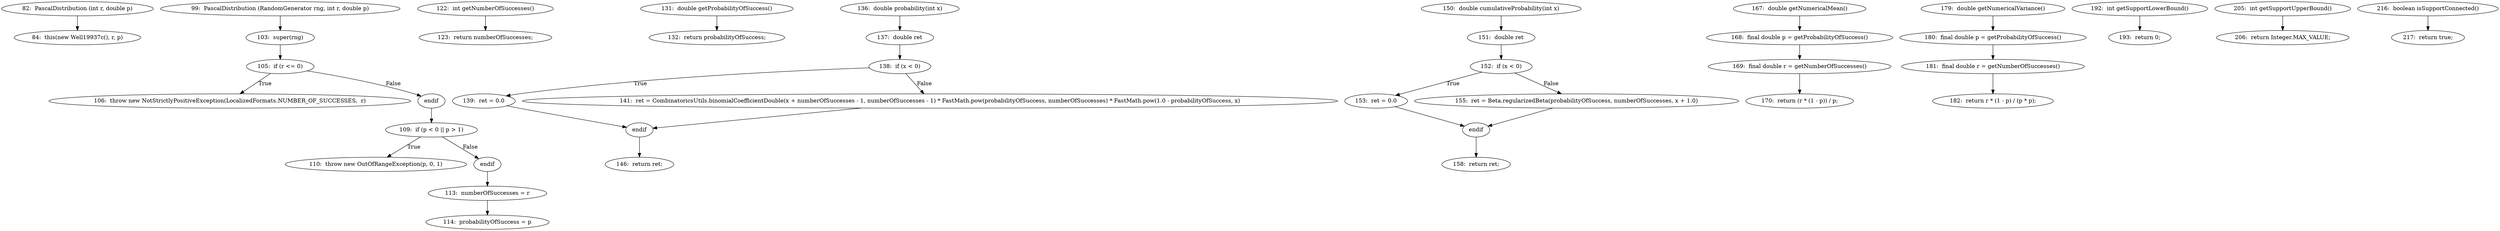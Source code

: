 digraph PascalDistribution_CFG {
  // graph-vertices
  v1  [label="82:  PascalDistribution (int r, double p)"];
  v2  [label="84:  this(new Well19937c(), r, p)"];
  v3  [label="99:  PascalDistribution (RandomGenerator rng, int r, double p)"];
  v4  [label="103:  super(rng)"];
  v5  [label="105:  if (r <= 0)"];
  v6  [label="106:  throw new NotStrictlyPositiveException(LocalizedFormats.NUMBER_OF_SUCCESSES,  r)"];
  v7  [label="endif"];
  v8  [label="109:  if (p < 0 || p > 1)"];
  v9  [label="110:  throw new OutOfRangeException(p, 0, 1)"];
  v10  [label="endif"];
  v11  [label="113:  numberOfSuccesses = r"];
  v12  [label="114:  probabilityOfSuccess = p"];
  v13  [label="122:  int getNumberOfSuccesses()"];
  v14  [label="123:  return numberOfSuccesses;"];
  v15  [label="131:  double getProbabilityOfSuccess()"];
  v16  [label="132:  return probabilityOfSuccess;"];
  v17  [label="136:  double probability(int x)"];
  v18  [label="137:  double ret"];
  v19  [label="138:  if (x < 0)"];
  v20  [label="139:  ret = 0.0"];
  v21  [label="endif"];
  v22  [label="141:  ret = CombinatoricsUtils.binomialCoefficientDouble(x + numberOfSuccesses - 1, numberOfSuccesses - 1) * FastMath.pow(probabilityOfSuccess, numberOfSuccesses) * FastMath.pow(1.0 - probabilityOfSuccess, x)"];
  v23  [label="146:  return ret;"];
  v24  [label="150:  double cumulativeProbability(int x)"];
  v25  [label="151:  double ret"];
  v26  [label="152:  if (x < 0)"];
  v27  [label="153:  ret = 0.0"];
  v28  [label="endif"];
  v29  [label="155:  ret = Beta.regularizedBeta(probabilityOfSuccess, numberOfSuccesses, x + 1.0)"];
  v30  [label="158:  return ret;"];
  v31  [label="167:  double getNumericalMean()"];
  v32  [label="168:  final double p = getProbabilityOfSuccess()"];
  v33  [label="169:  final double r = getNumberOfSuccesses()"];
  v34  [label="170:  return (r * (1 - p)) / p;"];
  v35  [label="179:  double getNumericalVariance()"];
  v36  [label="180:  final double p = getProbabilityOfSuccess()"];
  v37  [label="181:  final double r = getNumberOfSuccesses()"];
  v38  [label="182:  return r * (1 - p) / (p * p);"];
  v39  [label="192:  int getSupportLowerBound()"];
  v40  [label="193:  return 0;"];
  v41  [label="205:  int getSupportUpperBound()"];
  v42  [label="206:  return Integer.MAX_VALUE;"];
  v43  [label="216:  boolean isSupportConnected()"];
  v44  [label="217:  return true;"];
  // graph-edges
  v1 -> v2;
  v3 -> v4;
  v4 -> v5;
  v5 -> v6  [label="True"];
  v5 -> v7  [label="False"];
  v7 -> v8;
  v8 -> v9  [label="True"];
  v8 -> v10  [label="False"];
  v10 -> v11;
  v11 -> v12;
  v13 -> v14;
  v15 -> v16;
  v17 -> v18;
  v18 -> v19;
  v19 -> v20  [label="True"];
  v20 -> v21;
  v19 -> v22  [label="False"];
  v22 -> v21;
  v21 -> v23;
  v24 -> v25;
  v25 -> v26;
  v26 -> v27  [label="True"];
  v27 -> v28;
  v26 -> v29  [label="False"];
  v29 -> v28;
  v28 -> v30;
  v31 -> v32;
  v32 -> v33;
  v33 -> v34;
  v35 -> v36;
  v36 -> v37;
  v37 -> v38;
  v39 -> v40;
  v41 -> v42;
  v43 -> v44;
  // end-of-graph
}
